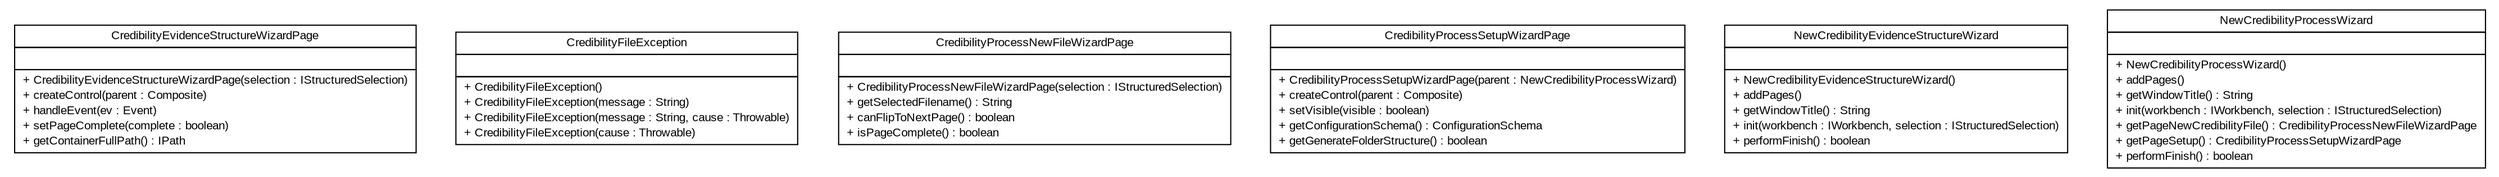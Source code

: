 #!/usr/local/bin/dot
#
# Class diagram 
# Generated by UMLGraph version R5_6-24-gf6e263 (http://www.umlgraph.org/)
#

digraph G {
	edge [fontname="arial",fontsize=10,labelfontname="arial",labelfontsize=10];
	node [fontname="arial",fontsize=10,shape=plaintext];
	nodesep=0.25;
	ranksep=0.5;
	// gov.sandia.cf.parts.wizards.CredibilityEvidenceStructureWizardPage
	c34081 [label=<<table title="gov.sandia.cf.parts.wizards.CredibilityEvidenceStructureWizardPage" border="0" cellborder="1" cellspacing="0" cellpadding="2" port="p" href="./CredibilityEvidenceStructureWizardPage.html">
		<tr><td><table border="0" cellspacing="0" cellpadding="1">
<tr><td align="center" balign="center"> CredibilityEvidenceStructureWizardPage </td></tr>
		</table></td></tr>
		<tr><td><table border="0" cellspacing="0" cellpadding="1">
<tr><td align="left" balign="left">  </td></tr>
		</table></td></tr>
		<tr><td><table border="0" cellspacing="0" cellpadding="1">
<tr><td align="left" balign="left"> + CredibilityEvidenceStructureWizardPage(selection : IStructuredSelection) </td></tr>
<tr><td align="left" balign="left"> + createControl(parent : Composite) </td></tr>
<tr><td align="left" balign="left"> + handleEvent(ev : Event) </td></tr>
<tr><td align="left" balign="left"> + setPageComplete(complete : boolean) </td></tr>
<tr><td align="left" balign="left"> + getContainerFullPath() : IPath </td></tr>
		</table></td></tr>
		</table>>, URL="./CredibilityEvidenceStructureWizardPage.html", fontname="arial", fontcolor="black", fontsize=10.0];
	// gov.sandia.cf.parts.wizards.CredibilityFileException
	c34082 [label=<<table title="gov.sandia.cf.parts.wizards.CredibilityFileException" border="0" cellborder="1" cellspacing="0" cellpadding="2" port="p" href="./CredibilityFileException.html">
		<tr><td><table border="0" cellspacing="0" cellpadding="1">
<tr><td align="center" balign="center"> CredibilityFileException </td></tr>
		</table></td></tr>
		<tr><td><table border="0" cellspacing="0" cellpadding="1">
<tr><td align="left" balign="left">  </td></tr>
		</table></td></tr>
		<tr><td><table border="0" cellspacing="0" cellpadding="1">
<tr><td align="left" balign="left"> + CredibilityFileException() </td></tr>
<tr><td align="left" balign="left"> + CredibilityFileException(message : String) </td></tr>
<tr><td align="left" balign="left"> + CredibilityFileException(message : String, cause : Throwable) </td></tr>
<tr><td align="left" balign="left"> + CredibilityFileException(cause : Throwable) </td></tr>
		</table></td></tr>
		</table>>, URL="./CredibilityFileException.html", fontname="arial", fontcolor="black", fontsize=10.0];
	// gov.sandia.cf.parts.wizards.CredibilityProcessNewFileWizardPage
	c34083 [label=<<table title="gov.sandia.cf.parts.wizards.CredibilityProcessNewFileWizardPage" border="0" cellborder="1" cellspacing="0" cellpadding="2" port="p" href="./CredibilityProcessNewFileWizardPage.html">
		<tr><td><table border="0" cellspacing="0" cellpadding="1">
<tr><td align="center" balign="center"> CredibilityProcessNewFileWizardPage </td></tr>
		</table></td></tr>
		<tr><td><table border="0" cellspacing="0" cellpadding="1">
<tr><td align="left" balign="left">  </td></tr>
		</table></td></tr>
		<tr><td><table border="0" cellspacing="0" cellpadding="1">
<tr><td align="left" balign="left"> + CredibilityProcessNewFileWizardPage(selection : IStructuredSelection) </td></tr>
<tr><td align="left" balign="left"> + getSelectedFilename() : String </td></tr>
<tr><td align="left" balign="left"> + canFlipToNextPage() : boolean </td></tr>
<tr><td align="left" balign="left"> + isPageComplete() : boolean </td></tr>
		</table></td></tr>
		</table>>, URL="./CredibilityProcessNewFileWizardPage.html", fontname="arial", fontcolor="black", fontsize=10.0];
	// gov.sandia.cf.parts.wizards.CredibilityProcessSetupWizardPage
	c34084 [label=<<table title="gov.sandia.cf.parts.wizards.CredibilityProcessSetupWizardPage" border="0" cellborder="1" cellspacing="0" cellpadding="2" port="p" href="./CredibilityProcessSetupWizardPage.html">
		<tr><td><table border="0" cellspacing="0" cellpadding="1">
<tr><td align="center" balign="center"> CredibilityProcessSetupWizardPage </td></tr>
		</table></td></tr>
		<tr><td><table border="0" cellspacing="0" cellpadding="1">
<tr><td align="left" balign="left">  </td></tr>
		</table></td></tr>
		<tr><td><table border="0" cellspacing="0" cellpadding="1">
<tr><td align="left" balign="left"> + CredibilityProcessSetupWizardPage(parent : NewCredibilityProcessWizard) </td></tr>
<tr><td align="left" balign="left"> + createControl(parent : Composite) </td></tr>
<tr><td align="left" balign="left"> + setVisible(visible : boolean) </td></tr>
<tr><td align="left" balign="left"> + getConfigurationSchema() : ConfigurationSchema </td></tr>
<tr><td align="left" balign="left"> + getGenerateFolderStructure() : boolean </td></tr>
		</table></td></tr>
		</table>>, URL="./CredibilityProcessSetupWizardPage.html", fontname="arial", fontcolor="black", fontsize=10.0];
	// gov.sandia.cf.parts.wizards.NewCredibilityEvidenceStructureWizard
	c34085 [label=<<table title="gov.sandia.cf.parts.wizards.NewCredibilityEvidenceStructureWizard" border="0" cellborder="1" cellspacing="0" cellpadding="2" port="p" href="./NewCredibilityEvidenceStructureWizard.html">
		<tr><td><table border="0" cellspacing="0" cellpadding="1">
<tr><td align="center" balign="center"> NewCredibilityEvidenceStructureWizard </td></tr>
		</table></td></tr>
		<tr><td><table border="0" cellspacing="0" cellpadding="1">
<tr><td align="left" balign="left">  </td></tr>
		</table></td></tr>
		<tr><td><table border="0" cellspacing="0" cellpadding="1">
<tr><td align="left" balign="left"> + NewCredibilityEvidenceStructureWizard() </td></tr>
<tr><td align="left" balign="left"> + addPages() </td></tr>
<tr><td align="left" balign="left"> + getWindowTitle() : String </td></tr>
<tr><td align="left" balign="left"> + init(workbench : IWorkbench, selection : IStructuredSelection) </td></tr>
<tr><td align="left" balign="left"> + performFinish() : boolean </td></tr>
		</table></td></tr>
		</table>>, URL="./NewCredibilityEvidenceStructureWizard.html", fontname="arial", fontcolor="black", fontsize=10.0];
	// gov.sandia.cf.parts.wizards.NewCredibilityProcessWizard
	c34086 [label=<<table title="gov.sandia.cf.parts.wizards.NewCredibilityProcessWizard" border="0" cellborder="1" cellspacing="0" cellpadding="2" port="p" href="./NewCredibilityProcessWizard.html">
		<tr><td><table border="0" cellspacing="0" cellpadding="1">
<tr><td align="center" balign="center"> NewCredibilityProcessWizard </td></tr>
		</table></td></tr>
		<tr><td><table border="0" cellspacing="0" cellpadding="1">
<tr><td align="left" balign="left">  </td></tr>
		</table></td></tr>
		<tr><td><table border="0" cellspacing="0" cellpadding="1">
<tr><td align="left" balign="left"> + NewCredibilityProcessWizard() </td></tr>
<tr><td align="left" balign="left"> + addPages() </td></tr>
<tr><td align="left" balign="left"> + getWindowTitle() : String </td></tr>
<tr><td align="left" balign="left"> + init(workbench : IWorkbench, selection : IStructuredSelection) </td></tr>
<tr><td align="left" balign="left"> + getPageNewCredibilityFile() : CredibilityProcessNewFileWizardPage </td></tr>
<tr><td align="left" balign="left"> + getPageSetup() : CredibilityProcessSetupWizardPage </td></tr>
<tr><td align="left" balign="left"> + performFinish() : boolean </td></tr>
		</table></td></tr>
		</table>>, URL="./NewCredibilityProcessWizard.html", fontname="arial", fontcolor="black", fontsize=10.0];
}

